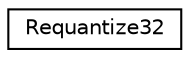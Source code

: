 digraph "Graphical Class Hierarchy"
{
 // LATEX_PDF_SIZE
  edge [fontname="Helvetica",fontsize="10",labelfontname="Helvetica",labelfontsize="10"];
  node [fontname="Helvetica",fontsize="10",shape=record];
  rankdir="LR";
  Node0 [label="Requantize32",height=0.2,width=0.4,color="black", fillcolor="white", style="filled",URL="$structarm__gemm_1_1_requantize32.xhtml",tooltip=" "];
}
